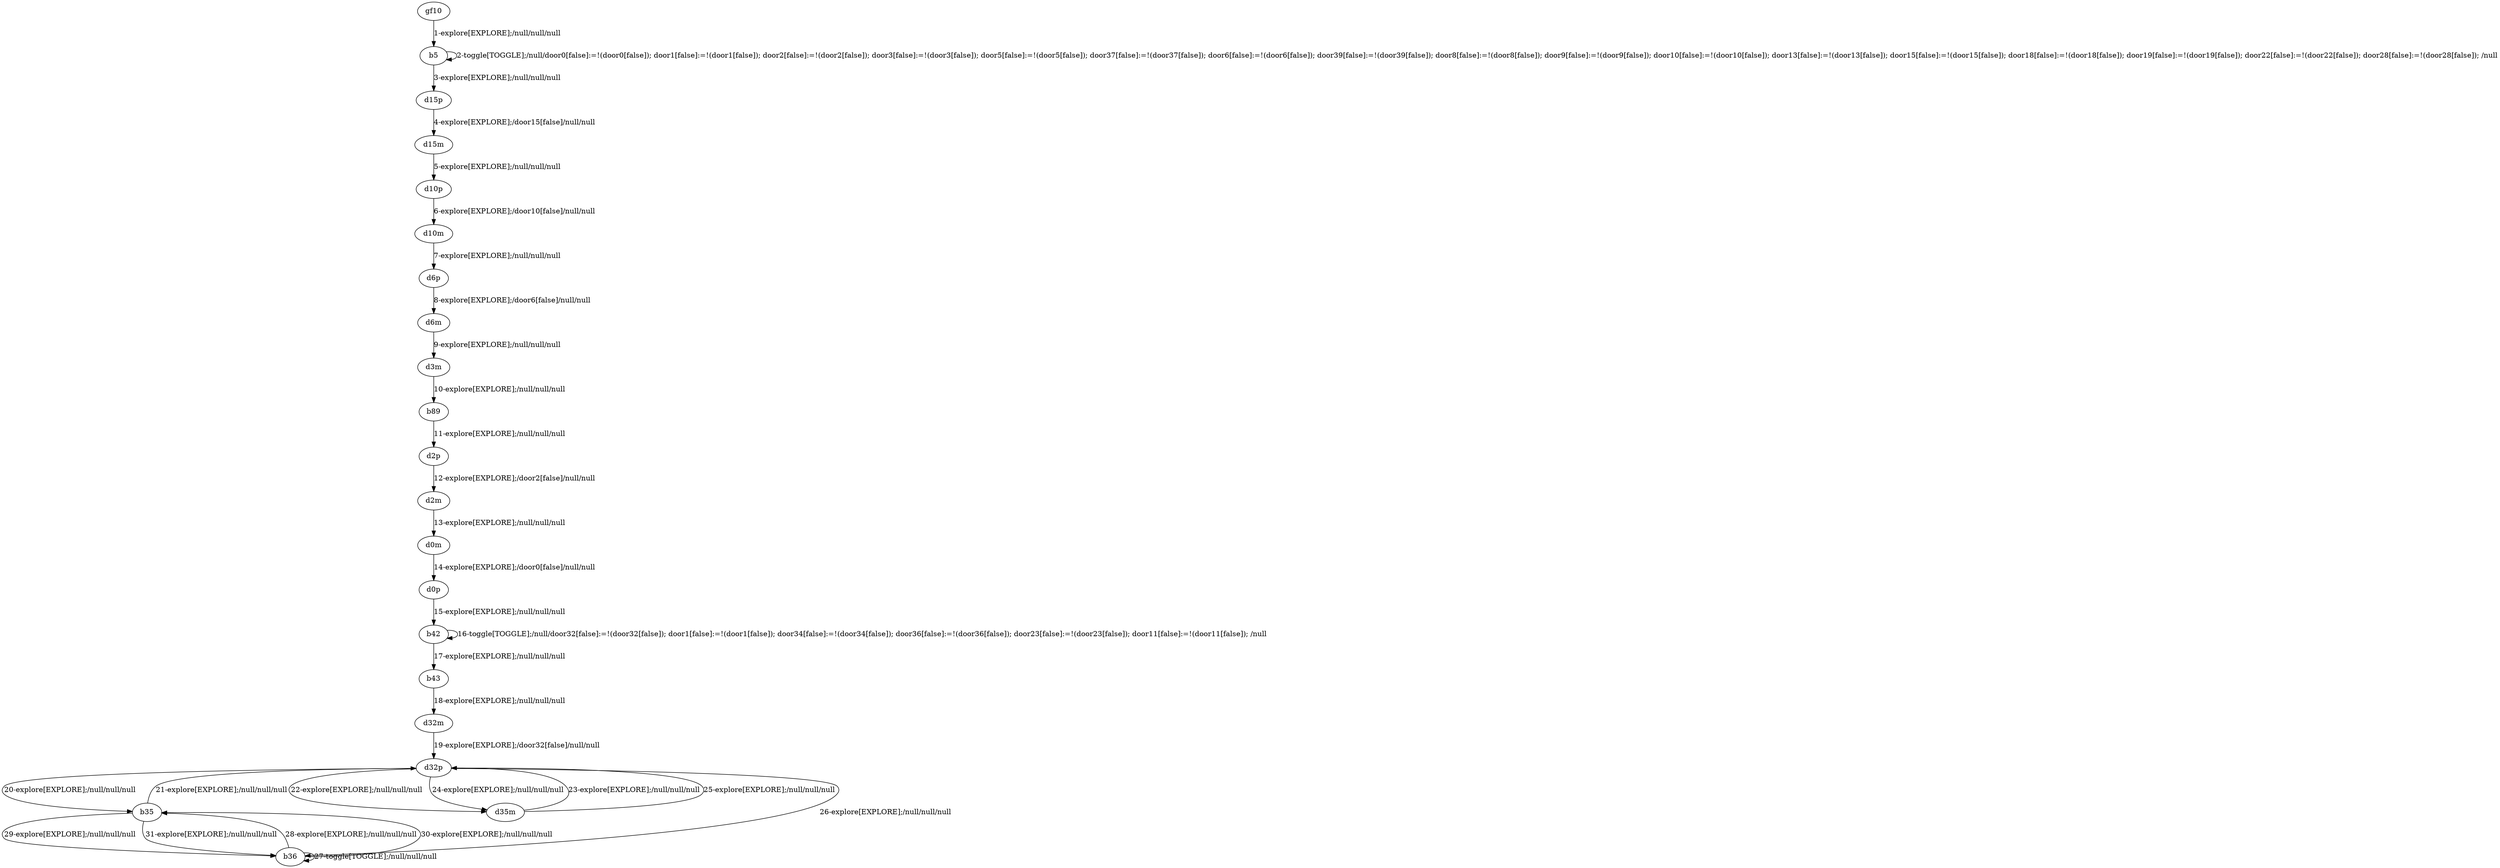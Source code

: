 # Total number of goals covered by this test: 2
# b35 --> d32p
# d32p --> b35

digraph g {
"gf10" -> "b5" [label = "1-explore[EXPLORE];/null/null/null"];
"b5" -> "b5" [label = "2-toggle[TOGGLE];/null/door0[false]:=!(door0[false]); door1[false]:=!(door1[false]); door2[false]:=!(door2[false]); door3[false]:=!(door3[false]); door5[false]:=!(door5[false]); door37[false]:=!(door37[false]); door6[false]:=!(door6[false]); door39[false]:=!(door39[false]); door8[false]:=!(door8[false]); door9[false]:=!(door9[false]); door10[false]:=!(door10[false]); door13[false]:=!(door13[false]); door15[false]:=!(door15[false]); door18[false]:=!(door18[false]); door19[false]:=!(door19[false]); door22[false]:=!(door22[false]); door28[false]:=!(door28[false]); /null"];
"b5" -> "d15p" [label = "3-explore[EXPLORE];/null/null/null"];
"d15p" -> "d15m" [label = "4-explore[EXPLORE];/door15[false]/null/null"];
"d15m" -> "d10p" [label = "5-explore[EXPLORE];/null/null/null"];
"d10p" -> "d10m" [label = "6-explore[EXPLORE];/door10[false]/null/null"];
"d10m" -> "d6p" [label = "7-explore[EXPLORE];/null/null/null"];
"d6p" -> "d6m" [label = "8-explore[EXPLORE];/door6[false]/null/null"];
"d6m" -> "d3m" [label = "9-explore[EXPLORE];/null/null/null"];
"d3m" -> "b89" [label = "10-explore[EXPLORE];/null/null/null"];
"b89" -> "d2p" [label = "11-explore[EXPLORE];/null/null/null"];
"d2p" -> "d2m" [label = "12-explore[EXPLORE];/door2[false]/null/null"];
"d2m" -> "d0m" [label = "13-explore[EXPLORE];/null/null/null"];
"d0m" -> "d0p" [label = "14-explore[EXPLORE];/door0[false]/null/null"];
"d0p" -> "b42" [label = "15-explore[EXPLORE];/null/null/null"];
"b42" -> "b42" [label = "16-toggle[TOGGLE];/null/door32[false]:=!(door32[false]); door1[false]:=!(door1[false]); door34[false]:=!(door34[false]); door36[false]:=!(door36[false]); door23[false]:=!(door23[false]); door11[false]:=!(door11[false]); /null"];
"b42" -> "b43" [label = "17-explore[EXPLORE];/null/null/null"];
"b43" -> "d32m" [label = "18-explore[EXPLORE];/null/null/null"];
"d32m" -> "d32p" [label = "19-explore[EXPLORE];/door32[false]/null/null"];
"d32p" -> "b35" [label = "20-explore[EXPLORE];/null/null/null"];
"b35" -> "d32p" [label = "21-explore[EXPLORE];/null/null/null"];
"d32p" -> "d35m" [label = "22-explore[EXPLORE];/null/null/null"];
"d35m" -> "d32p" [label = "23-explore[EXPLORE];/null/null/null"];
"d32p" -> "d35m" [label = "24-explore[EXPLORE];/null/null/null"];
"d35m" -> "d32p" [label = "25-explore[EXPLORE];/null/null/null"];
"d32p" -> "b36" [label = "26-explore[EXPLORE];/null/null/null"];
"b36" -> "b36" [label = "27-toggle[TOGGLE];/null/null/null"];
"b36" -> "b35" [label = "28-explore[EXPLORE];/null/null/null"];
"b35" -> "b36" [label = "29-explore[EXPLORE];/null/null/null"];
"b36" -> "b35" [label = "30-explore[EXPLORE];/null/null/null"];
"b35" -> "b36" [label = "31-explore[EXPLORE];/null/null/null"];
}